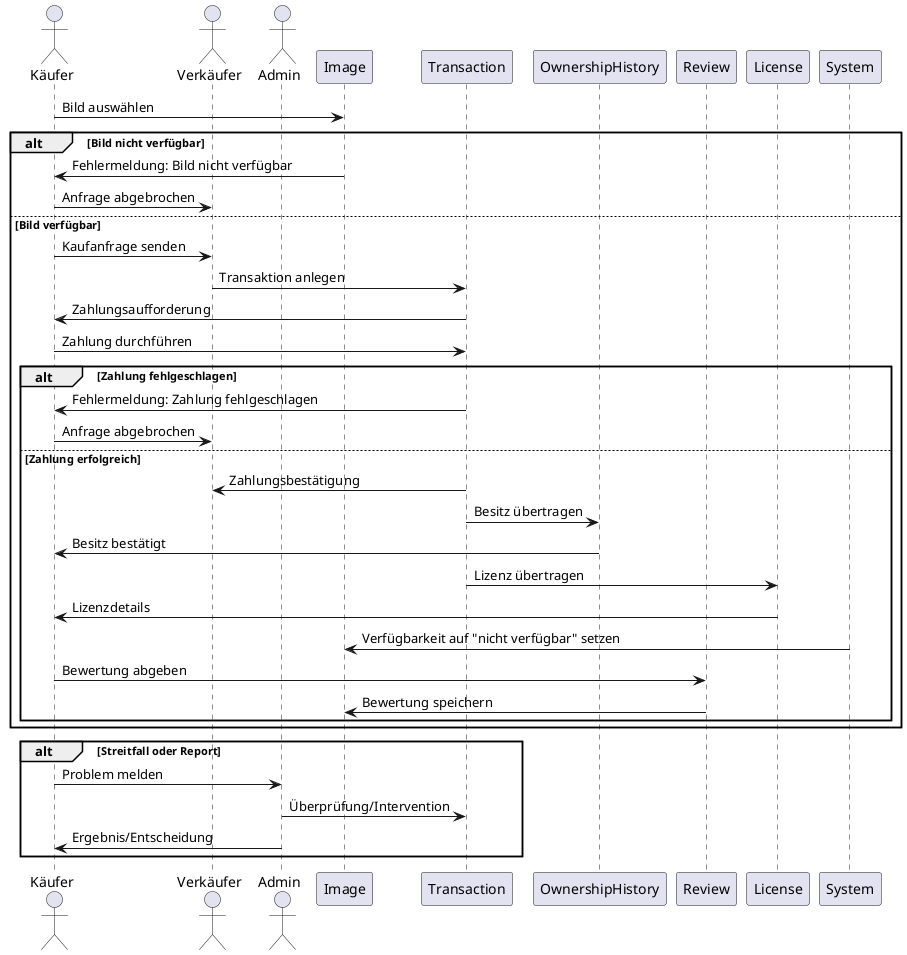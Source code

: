 @startuml
actor Käufer
actor Verkäufer
actor Admin
participant "Image" as Image
participant "Transaction" as Transaction
participant "OwnershipHistory" as OwnershipHistory
participant "Review" as Review
participant "License" as License
participant "System" as System

Käufer -> Image : Bild auswählen
alt Bild nicht verfügbar
    Image -> Käufer : Fehlermeldung: Bild nicht verfügbar
    Käufer -> Verkäufer : Anfrage abgebrochen
else Bild verfügbar
    Käufer -> Verkäufer : Kaufanfrage senden
    Verkäufer -> Transaction : Transaktion anlegen
    Transaction -> Käufer : Zahlungsaufforderung
    Käufer -> Transaction : Zahlung durchführen
    alt Zahlung fehlgeschlagen
        Transaction -> Käufer : Fehlermeldung: Zahlung fehlgeschlagen
        Käufer -> Verkäufer : Anfrage abgebrochen
    else Zahlung erfolgreich
        Transaction -> Verkäufer : Zahlungsbestätigung
        Transaction -> OwnershipHistory : Besitz übertragen
        OwnershipHistory -> Käufer : Besitz bestätigt
        Transaction -> License : Lizenz übertragen
        License -> Käufer : Lizenzdetails
        System -> Image : Verfügbarkeit auf "nicht verfügbar" setzen
        Käufer -> Review : Bewertung abgeben
        Review -> Image : Bewertung speichern
    end
end

alt Streitfall oder Report
    Käufer -> Admin : Problem melden
    Admin -> Transaction : Überprüfung/Intervention
    Admin -> Käufer : Ergebnis/Entscheidung
end
@enduml
